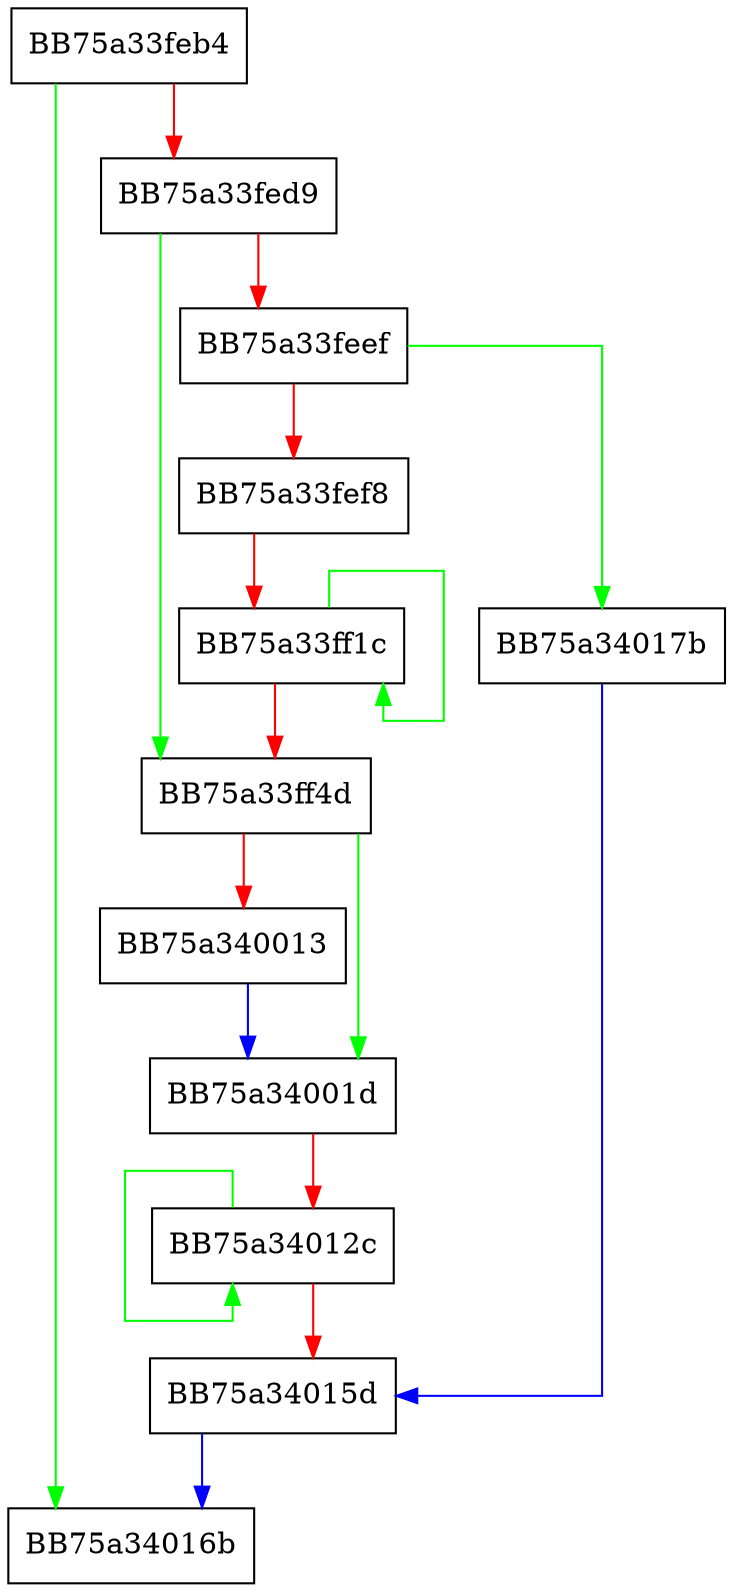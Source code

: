 digraph init_regs {
  node [shape="box"];
  graph [splines=ortho];
  BB75a33feb4 -> BB75a34016b [color="green"];
  BB75a33feb4 -> BB75a33fed9 [color="red"];
  BB75a33fed9 -> BB75a33ff4d [color="green"];
  BB75a33fed9 -> BB75a33feef [color="red"];
  BB75a33feef -> BB75a34017b [color="green"];
  BB75a33feef -> BB75a33fef8 [color="red"];
  BB75a33fef8 -> BB75a33ff1c [color="red"];
  BB75a33ff1c -> BB75a33ff1c [color="green"];
  BB75a33ff1c -> BB75a33ff4d [color="red"];
  BB75a33ff4d -> BB75a34001d [color="green"];
  BB75a33ff4d -> BB75a340013 [color="red"];
  BB75a340013 -> BB75a34001d [color="blue"];
  BB75a34001d -> BB75a34012c [color="red"];
  BB75a34012c -> BB75a34012c [color="green"];
  BB75a34012c -> BB75a34015d [color="red"];
  BB75a34015d -> BB75a34016b [color="blue"];
  BB75a34017b -> BB75a34015d [color="blue"];
}